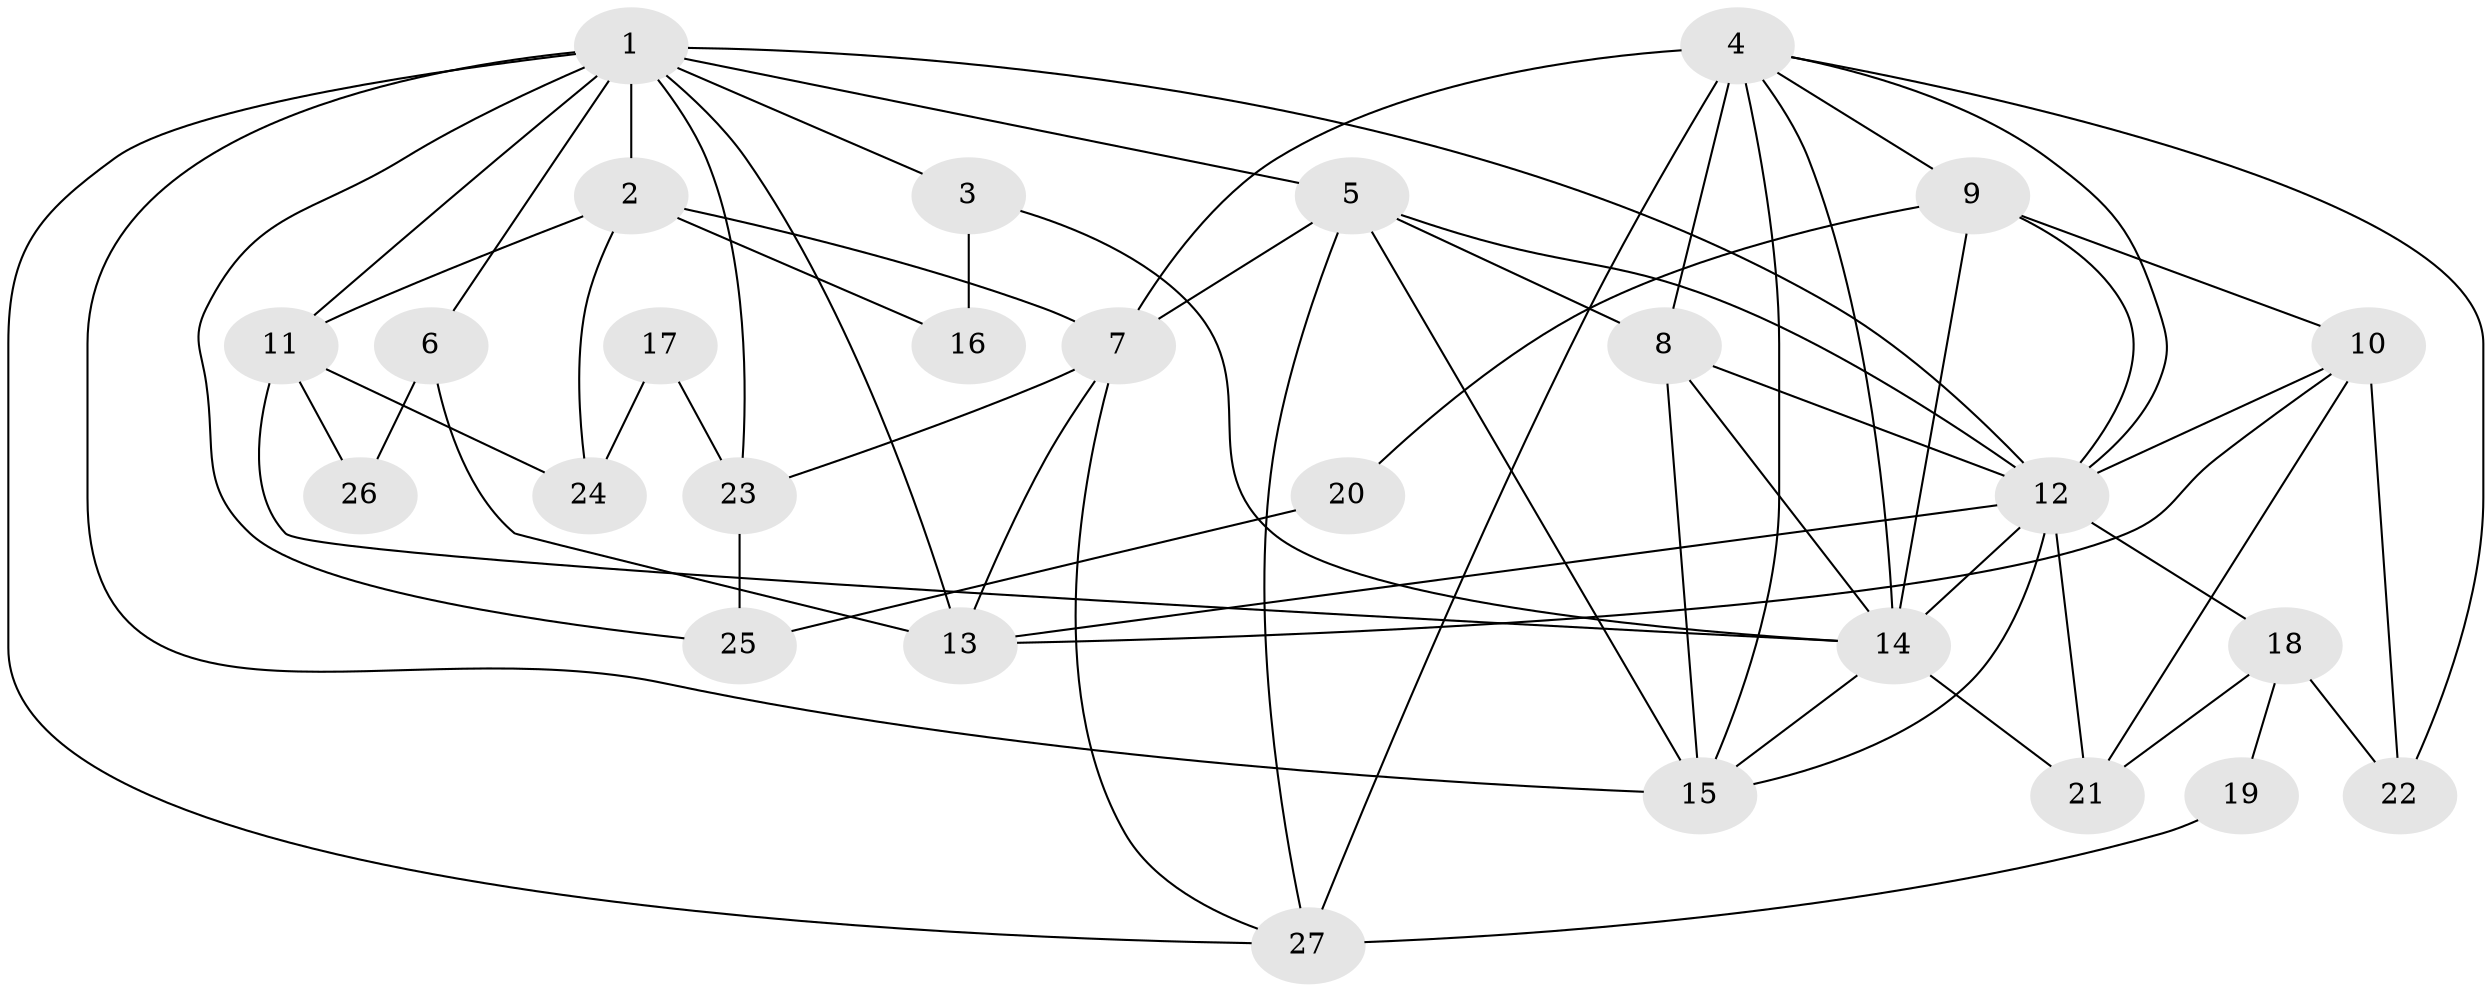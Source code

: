 // original degree distribution, {4: 0.2777777777777778, 5: 0.2037037037037037, 3: 0.25925925925925924, 6: 0.07407407407407407, 7: 0.05555555555555555, 2: 0.12962962962962962}
// Generated by graph-tools (version 1.1) at 2025/36/03/09/25 02:36:03]
// undirected, 27 vertices, 64 edges
graph export_dot {
graph [start="1"]
  node [color=gray90,style=filled];
  1;
  2;
  3;
  4;
  5;
  6;
  7;
  8;
  9;
  10;
  11;
  12;
  13;
  14;
  15;
  16;
  17;
  18;
  19;
  20;
  21;
  22;
  23;
  24;
  25;
  26;
  27;
  1 -- 2 [weight=2.0];
  1 -- 3 [weight=1.0];
  1 -- 5 [weight=1.0];
  1 -- 6 [weight=1.0];
  1 -- 11 [weight=2.0];
  1 -- 12 [weight=2.0];
  1 -- 13 [weight=1.0];
  1 -- 15 [weight=1.0];
  1 -- 23 [weight=1.0];
  1 -- 25 [weight=1.0];
  1 -- 27 [weight=1.0];
  2 -- 7 [weight=2.0];
  2 -- 11 [weight=2.0];
  2 -- 16 [weight=1.0];
  2 -- 24 [weight=1.0];
  3 -- 14 [weight=1.0];
  3 -- 16 [weight=1.0];
  4 -- 7 [weight=1.0];
  4 -- 8 [weight=2.0];
  4 -- 9 [weight=1.0];
  4 -- 12 [weight=1.0];
  4 -- 14 [weight=1.0];
  4 -- 15 [weight=1.0];
  4 -- 22 [weight=1.0];
  4 -- 27 [weight=2.0];
  5 -- 7 [weight=1.0];
  5 -- 8 [weight=1.0];
  5 -- 12 [weight=1.0];
  5 -- 15 [weight=1.0];
  5 -- 27 [weight=1.0];
  6 -- 13 [weight=1.0];
  6 -- 26 [weight=1.0];
  7 -- 13 [weight=1.0];
  7 -- 23 [weight=1.0];
  7 -- 27 [weight=1.0];
  8 -- 12 [weight=2.0];
  8 -- 14 [weight=1.0];
  8 -- 15 [weight=1.0];
  9 -- 10 [weight=1.0];
  9 -- 12 [weight=1.0];
  9 -- 14 [weight=1.0];
  9 -- 20 [weight=1.0];
  10 -- 12 [weight=2.0];
  10 -- 13 [weight=2.0];
  10 -- 21 [weight=1.0];
  10 -- 22 [weight=1.0];
  11 -- 14 [weight=1.0];
  11 -- 24 [weight=1.0];
  11 -- 26 [weight=1.0];
  12 -- 13 [weight=1.0];
  12 -- 14 [weight=2.0];
  12 -- 15 [weight=1.0];
  12 -- 18 [weight=1.0];
  12 -- 21 [weight=1.0];
  14 -- 15 [weight=1.0];
  14 -- 21 [weight=2.0];
  17 -- 23 [weight=1.0];
  17 -- 24 [weight=1.0];
  18 -- 19 [weight=1.0];
  18 -- 21 [weight=1.0];
  18 -- 22 [weight=1.0];
  19 -- 27 [weight=1.0];
  20 -- 25 [weight=1.0];
  23 -- 25 [weight=1.0];
}
